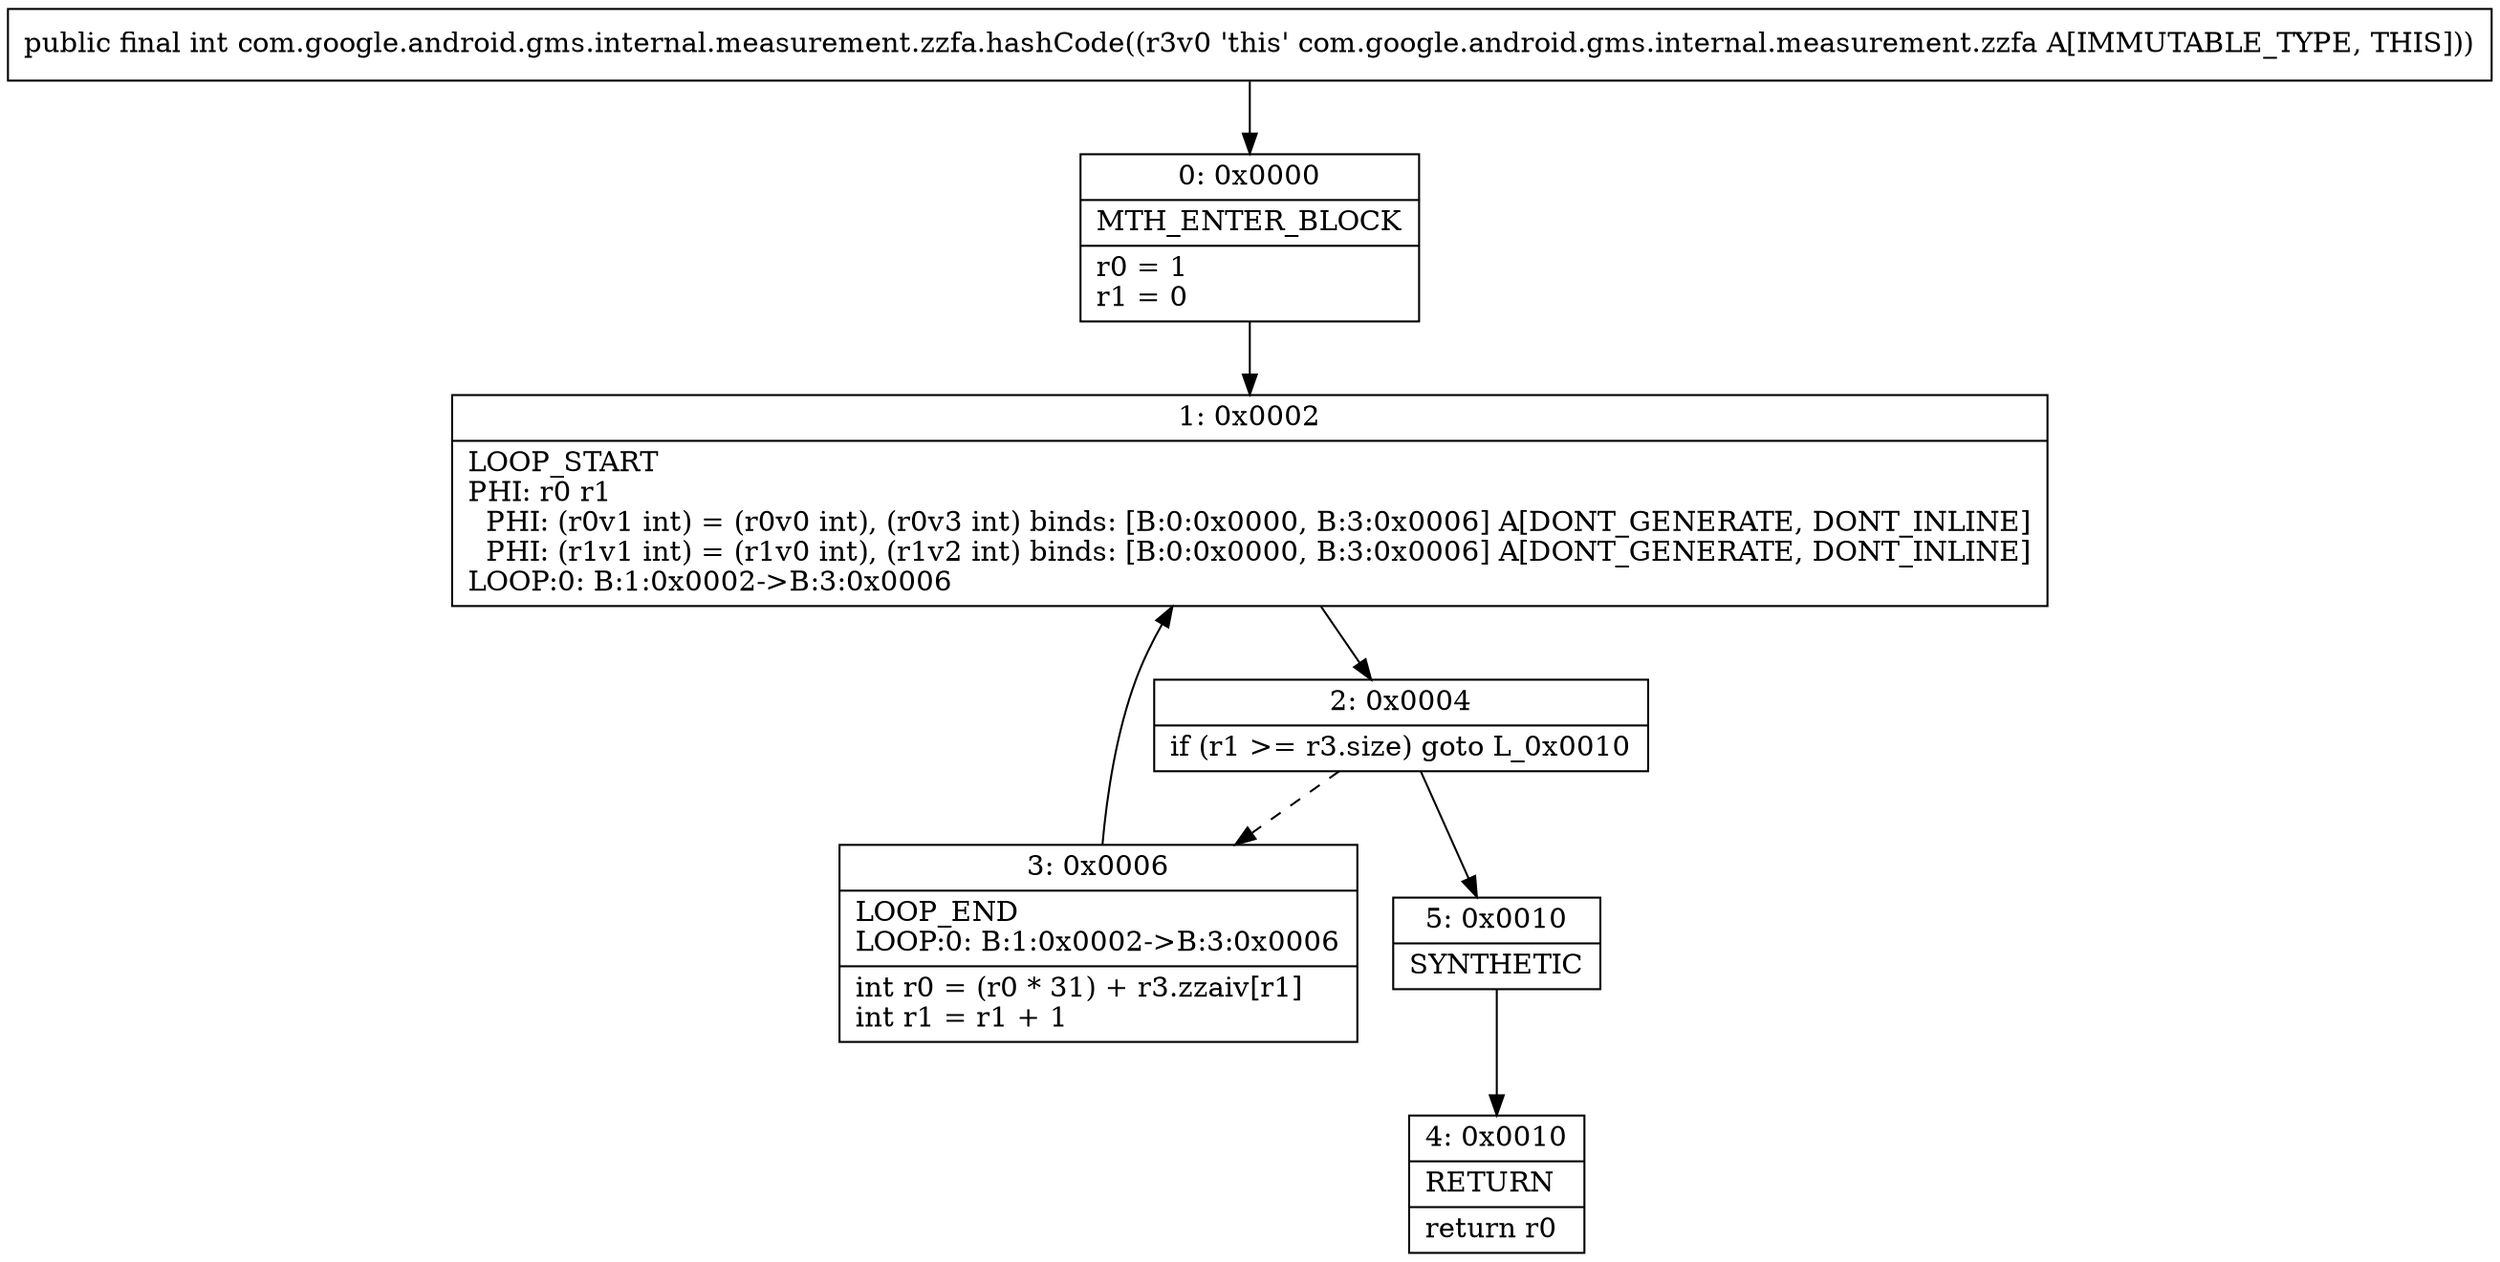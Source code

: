 digraph "CFG forcom.google.android.gms.internal.measurement.zzfa.hashCode()I" {
Node_0 [shape=record,label="{0\:\ 0x0000|MTH_ENTER_BLOCK\l|r0 = 1\lr1 = 0\l}"];
Node_1 [shape=record,label="{1\:\ 0x0002|LOOP_START\lPHI: r0 r1 \l  PHI: (r0v1 int) = (r0v0 int), (r0v3 int) binds: [B:0:0x0000, B:3:0x0006] A[DONT_GENERATE, DONT_INLINE]\l  PHI: (r1v1 int) = (r1v0 int), (r1v2 int) binds: [B:0:0x0000, B:3:0x0006] A[DONT_GENERATE, DONT_INLINE]\lLOOP:0: B:1:0x0002\-\>B:3:0x0006\l}"];
Node_2 [shape=record,label="{2\:\ 0x0004|if (r1 \>= r3.size) goto L_0x0010\l}"];
Node_3 [shape=record,label="{3\:\ 0x0006|LOOP_END\lLOOP:0: B:1:0x0002\-\>B:3:0x0006\l|int r0 = (r0 * 31) + r3.zzaiv[r1]\lint r1 = r1 + 1\l}"];
Node_4 [shape=record,label="{4\:\ 0x0010|RETURN\l|return r0\l}"];
Node_5 [shape=record,label="{5\:\ 0x0010|SYNTHETIC\l}"];
MethodNode[shape=record,label="{public final int com.google.android.gms.internal.measurement.zzfa.hashCode((r3v0 'this' com.google.android.gms.internal.measurement.zzfa A[IMMUTABLE_TYPE, THIS])) }"];
MethodNode -> Node_0;
Node_0 -> Node_1;
Node_1 -> Node_2;
Node_2 -> Node_3[style=dashed];
Node_2 -> Node_5;
Node_3 -> Node_1;
Node_5 -> Node_4;
}

